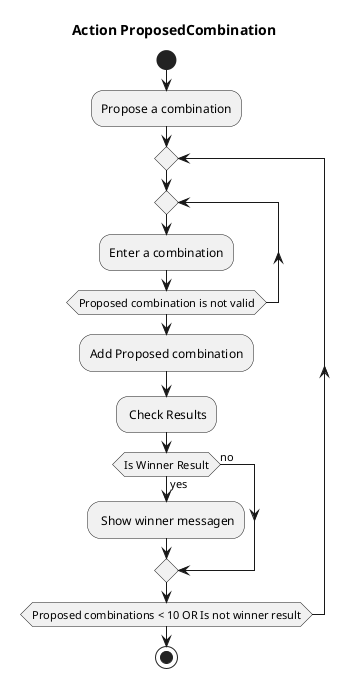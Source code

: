 @startuml ActionProposedCombination
title Action ProposedCombination
start
    :Propose a combination;
    repeat
        repeat
            :Enter a combination;
        repeat while(Proposed combination is not valid)
        :Add Proposed combination;
        : Check Results;
        if(Is Winner Result) then (yes)
            : Show winner messagen;
        else(no)
        endif
    repeat while(Proposed combinations < 10 OR Is not winner result)
stop
@enduml